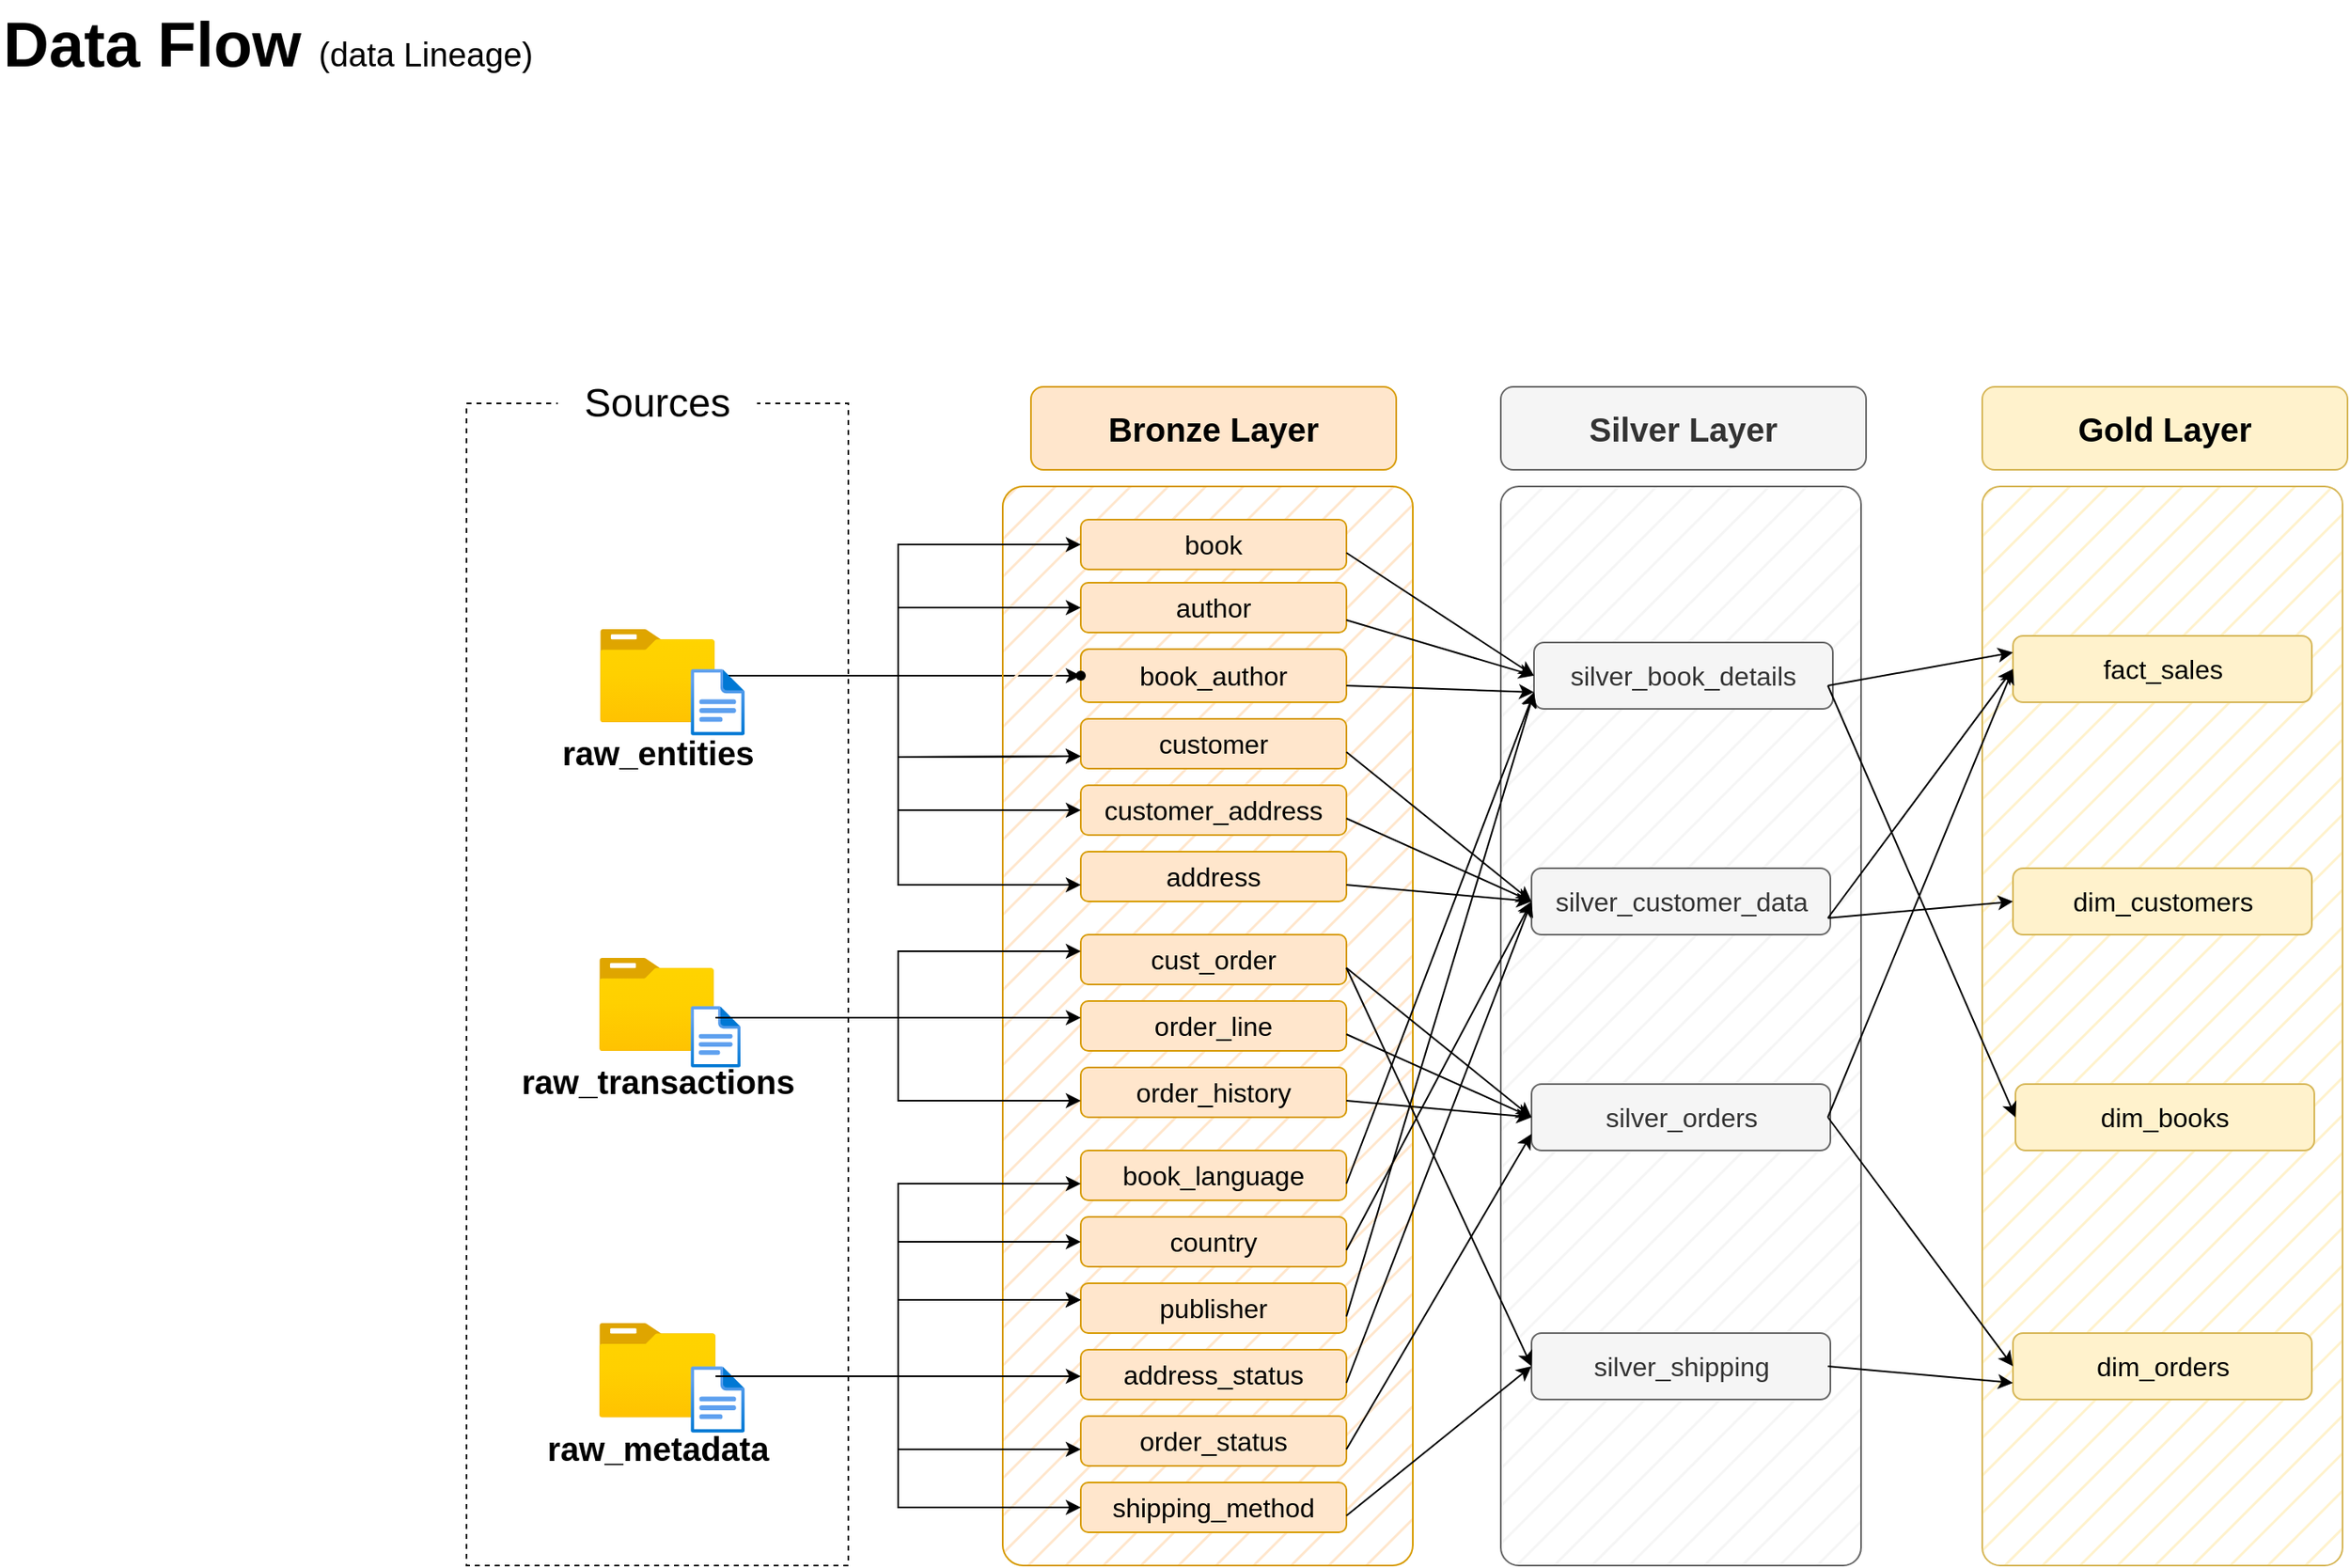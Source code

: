 <mxfile version="26.0.16">
  <diagram name="Data Flow" id="qsl-yLtg4liw6EHXuBID">
    <mxGraphModel dx="1272" dy="969" grid="0" gridSize="10" guides="1" tooltips="1" connect="1" arrows="1" fold="1" page="1" pageScale="1" pageWidth="1920" pageHeight="1200" math="0" shadow="0">
      <root>
        <mxCell id="PmAsDYt7ePFWswJWPdAt-0" />
        <mxCell id="PmAsDYt7ePFWswJWPdAt-1" parent="PmAsDYt7ePFWswJWPdAt-0" />
        <mxCell id="N5Wro9hiEPlnRRx0mENQ-124" value="&lt;font style=&quot;&quot;&gt;&lt;b&gt;Data Flow &lt;/b&gt;&lt;font style=&quot;font-size: 20px;&quot;&gt;(data Lineage)&lt;/font&gt;&lt;br style=&quot;font-size: 38px;&quot;&gt;&lt;/font&gt;" style="text;html=1;strokeColor=none;fillColor=none;align=left;verticalAlign=middle;whiteSpace=wrap;rounded=0;fontSize=38;fontFamily=Helvetica;" parent="PmAsDYt7ePFWswJWPdAt-1" vertex="1">
          <mxGeometry x="69" y="47" width="396" height="54" as="geometry" />
        </mxCell>
        <mxCell id="n8bJTZ1ovyGtcUzWuUE2-2" value="" style="rounded=0;whiteSpace=wrap;html=1;fillColor=none;dashed=1;" parent="PmAsDYt7ePFWswJWPdAt-1" vertex="1">
          <mxGeometry x="350" y="290" width="230" height="700" as="geometry" />
        </mxCell>
        <mxCell id="n8bJTZ1ovyGtcUzWuUE2-3" value="&lt;font style=&quot;font-size: 24px;&quot;&gt;Sources&lt;/font&gt;" style="rounded=1;whiteSpace=wrap;html=1;strokeColor=none;" parent="PmAsDYt7ePFWswJWPdAt-1" vertex="1">
          <mxGeometry x="405" y="270" width="120" height="40" as="geometry" />
        </mxCell>
        <mxCell id="fZkgo8HPJRMQnxJt9-JI-30" value="" style="edgeStyle=orthogonalEdgeStyle;rounded=0;orthogonalLoop=1;jettySize=auto;html=1;" edge="1" parent="PmAsDYt7ePFWswJWPdAt-1" source="4ZKNdrfmacIxx5nxEuMF-0" target="fZkgo8HPJRMQnxJt9-JI-29">
          <mxGeometry relative="1" as="geometry" />
        </mxCell>
        <mxCell id="4ZKNdrfmacIxx5nxEuMF-0" value="&lt;font style=&quot;font-size: 20px;&quot;&gt;&lt;b&gt;raw_entities&lt;/b&gt;&lt;/font&gt;" style="image;aspect=fixed;html=1;points=[];align=center;fontSize=12;image=img/lib/azure2/general/Folder_Blank.svg;" parent="PmAsDYt7ePFWswJWPdAt-1" vertex="1">
          <mxGeometry x="430.5" y="426" width="69" height="56.0" as="geometry" />
        </mxCell>
        <mxCell id="4ZKNdrfmacIxx5nxEuMF-5" value="" style="rounded=1;whiteSpace=wrap;html=1;fillColor=#ffe6cc;strokeColor=#d79b00;fillStyle=hatch;arcSize=5;" parent="PmAsDYt7ePFWswJWPdAt-1" vertex="1">
          <mxGeometry x="673" y="340" width="247" height="650" as="geometry" />
        </mxCell>
        <mxCell id="4ZKNdrfmacIxx5nxEuMF-6" value="Bronze Layer" style="rounded=1;whiteSpace=wrap;html=1;fillColor=#ffe6cc;strokeColor=#d79b00;fontSize=20;fontStyle=1" parent="PmAsDYt7ePFWswJWPdAt-1" vertex="1">
          <mxGeometry x="690" y="280" width="220" height="50" as="geometry" />
        </mxCell>
        <mxCell id="5szykNnx05lKGsdo6Biz-0" value="book" style="rounded=1;whiteSpace=wrap;html=1;fillColor=#ffe6cc;strokeColor=#d79b00;fontSize=16;fontStyle=0" parent="PmAsDYt7ePFWswJWPdAt-1" vertex="1">
          <mxGeometry x="720" y="360" width="160" height="30" as="geometry" />
        </mxCell>
        <mxCell id="D8R9sGTT4eO_Y8YIvJOX-6" value="address" style="rounded=1;whiteSpace=wrap;html=1;fillColor=#ffe6cc;strokeColor=#d79b00;fontSize=16;fontStyle=0" parent="PmAsDYt7ePFWswJWPdAt-1" vertex="1">
          <mxGeometry x="720" y="560" width="160" height="30" as="geometry" />
        </mxCell>
        <mxCell id="D8R9sGTT4eO_Y8YIvJOX-7" value="order_line" style="rounded=1;whiteSpace=wrap;html=1;fillColor=#ffe6cc;strokeColor=#d79b00;fontSize=16;fontStyle=0" parent="PmAsDYt7ePFWswJWPdAt-1" vertex="1">
          <mxGeometry x="720" y="650" width="160" height="30" as="geometry" />
        </mxCell>
        <mxCell id="D8R9sGTT4eO_Y8YIvJOX-8" value="country" style="rounded=1;whiteSpace=wrap;html=1;fillColor=#ffe6cc;strokeColor=#d79b00;fontSize=16;fontStyle=0" parent="PmAsDYt7ePFWswJWPdAt-1" vertex="1">
          <mxGeometry x="720" y="780" width="160" height="30" as="geometry" />
        </mxCell>
        <mxCell id="-fXMBUoAsH7tqhl6yJGk-5" value="" style="rounded=1;whiteSpace=wrap;html=1;fillColor=#f5f5f5;strokeColor=#666666;fillStyle=hatch;arcSize=5;fontColor=#333333;" parent="PmAsDYt7ePFWswJWPdAt-1" vertex="1">
          <mxGeometry x="973" y="340" width="217" height="650" as="geometry" />
        </mxCell>
        <mxCell id="-fXMBUoAsH7tqhl6yJGk-6" value="Silver Layer" style="rounded=1;whiteSpace=wrap;html=1;fillColor=#f5f5f5;strokeColor=#666666;fontSize=20;fontStyle=1;fontColor=#333333;" parent="PmAsDYt7ePFWswJWPdAt-1" vertex="1">
          <mxGeometry x="973" y="280" width="220" height="50" as="geometry" />
        </mxCell>
        <mxCell id="-fXMBUoAsH7tqhl6yJGk-7" value="silver_book_details" style="rounded=1;whiteSpace=wrap;html=1;fillColor=#f5f5f5;strokeColor=#666666;fontSize=16;fontStyle=0;fontColor=#333333;" parent="PmAsDYt7ePFWswJWPdAt-1" vertex="1">
          <mxGeometry x="993" y="434" width="180" height="40" as="geometry" />
        </mxCell>
        <mxCell id="-fXMBUoAsH7tqhl6yJGk-8" value="silver_customer_data" style="rounded=1;whiteSpace=wrap;html=1;fillColor=#f5f5f5;strokeColor=#666666;fontSize=16;fontStyle=0;fontColor=#333333;" parent="PmAsDYt7ePFWswJWPdAt-1" vertex="1">
          <mxGeometry x="991.5" y="570" width="180" height="40" as="geometry" />
        </mxCell>
        <mxCell id="-fXMBUoAsH7tqhl6yJGk-9" value="silver_orders" style="rounded=1;whiteSpace=wrap;html=1;fillColor=#f5f5f5;strokeColor=#666666;fontSize=16;fontStyle=0;fontColor=#333333;" parent="PmAsDYt7ePFWswJWPdAt-1" vertex="1">
          <mxGeometry x="991.5" y="700" width="180" height="40" as="geometry" />
        </mxCell>
        <mxCell id="-fXMBUoAsH7tqhl6yJGk-19" value="" style="rounded=1;whiteSpace=wrap;html=1;fillColor=#fff2cc;strokeColor=#d6b656;fillStyle=hatch;arcSize=5;" parent="PmAsDYt7ePFWswJWPdAt-1" vertex="1">
          <mxGeometry x="1263" y="340" width="217" height="650" as="geometry" />
        </mxCell>
        <mxCell id="-fXMBUoAsH7tqhl6yJGk-20" value="Gold Layer" style="rounded=1;whiteSpace=wrap;html=1;fillColor=#fff2cc;strokeColor=#d6b656;fontSize=20;fontStyle=1;" parent="PmAsDYt7ePFWswJWPdAt-1" vertex="1">
          <mxGeometry x="1263" y="280" width="220" height="50" as="geometry" />
        </mxCell>
        <mxCell id="-fXMBUoAsH7tqhl6yJGk-21" value="fact_sales" style="rounded=1;whiteSpace=wrap;html=1;fillColor=#fff2cc;strokeColor=#d6b656;fontSize=16;fontStyle=0;" parent="PmAsDYt7ePFWswJWPdAt-1" vertex="1">
          <mxGeometry x="1281.5" y="430" width="180" height="40" as="geometry" />
        </mxCell>
        <mxCell id="-fXMBUoAsH7tqhl6yJGk-22" value="dim_customers" style="rounded=1;whiteSpace=wrap;html=1;fillColor=#fff2cc;strokeColor=#d6b656;fontSize=16;fontStyle=0;" parent="PmAsDYt7ePFWswJWPdAt-1" vertex="1">
          <mxGeometry x="1281.5" y="570" width="180" height="40" as="geometry" />
        </mxCell>
        <mxCell id="-fXMBUoAsH7tqhl6yJGk-23" value="dim_books" style="rounded=1;whiteSpace=wrap;html=1;fillColor=#fff2cc;strokeColor=#d6b656;fontSize=16;fontStyle=0;" parent="PmAsDYt7ePFWswJWPdAt-1" vertex="1">
          <mxGeometry x="1283" y="700" width="180" height="40" as="geometry" />
        </mxCell>
        <mxCell id="hYor6iIa-aKugMJ0ksJW-2" value="" style="image;aspect=fixed;html=1;points=[];align=center;fontSize=12;image=img/lib/azure2/general/File.svg;" parent="PmAsDYt7ePFWswJWPdAt-1" vertex="1">
          <mxGeometry x="485.08" y="450" width="32.46" height="40" as="geometry" />
        </mxCell>
        <mxCell id="fZkgo8HPJRMQnxJt9-JI-2" value="cust_order" style="rounded=1;whiteSpace=wrap;html=1;fillColor=#ffe6cc;strokeColor=#d79b00;fontSize=16;fontStyle=0" vertex="1" parent="PmAsDYt7ePFWswJWPdAt-1">
          <mxGeometry x="720" y="610" width="160" height="30" as="geometry" />
        </mxCell>
        <mxCell id="fZkgo8HPJRMQnxJt9-JI-3" style="edgeStyle=orthogonalEdgeStyle;rounded=0;orthogonalLoop=1;jettySize=auto;html=1;exitX=0.5;exitY=1;exitDx=0;exitDy=0;" edge="1" parent="PmAsDYt7ePFWswJWPdAt-1">
          <mxGeometry relative="1" as="geometry">
            <mxPoint x="780.5" y="468" as="sourcePoint" />
            <mxPoint x="780.5" y="468" as="targetPoint" />
          </mxGeometry>
        </mxCell>
        <mxCell id="fZkgo8HPJRMQnxJt9-JI-4" value="author" style="rounded=1;whiteSpace=wrap;html=1;fillColor=#ffe6cc;strokeColor=#d79b00;fontSize=16;fontStyle=0" vertex="1" parent="PmAsDYt7ePFWswJWPdAt-1">
          <mxGeometry x="720" y="398" width="160" height="30" as="geometry" />
        </mxCell>
        <mxCell id="fZkgo8HPJRMQnxJt9-JI-5" value="book_author" style="rounded=1;whiteSpace=wrap;html=1;fillColor=#ffe6cc;strokeColor=#d79b00;fontSize=16;fontStyle=0" vertex="1" parent="PmAsDYt7ePFWswJWPdAt-1">
          <mxGeometry x="720" y="438" width="160" height="32" as="geometry" />
        </mxCell>
        <mxCell id="fZkgo8HPJRMQnxJt9-JI-6" value="customer" style="rounded=1;whiteSpace=wrap;html=1;fillColor=#ffe6cc;strokeColor=#d79b00;fontSize=16;fontStyle=0" vertex="1" parent="PmAsDYt7ePFWswJWPdAt-1">
          <mxGeometry x="720" y="480" width="160" height="30" as="geometry" />
        </mxCell>
        <mxCell id="fZkgo8HPJRMQnxJt9-JI-8" value="customer_address" style="rounded=1;whiteSpace=wrap;html=1;fillColor=#ffe6cc;strokeColor=#d79b00;fontSize=16;fontStyle=0" vertex="1" parent="PmAsDYt7ePFWswJWPdAt-1">
          <mxGeometry x="720" y="520" width="160" height="30" as="geometry" />
        </mxCell>
        <mxCell id="fZkgo8HPJRMQnxJt9-JI-9" value="order_history" style="rounded=1;whiteSpace=wrap;html=1;fillColor=#ffe6cc;strokeColor=#d79b00;fontSize=16;fontStyle=0" vertex="1" parent="PmAsDYt7ePFWswJWPdAt-1">
          <mxGeometry x="720" y="690" width="160" height="30" as="geometry" />
        </mxCell>
        <mxCell id="fZkgo8HPJRMQnxJt9-JI-10" value="book_language" style="rounded=1;whiteSpace=wrap;html=1;fillColor=#ffe6cc;strokeColor=#d79b00;fontSize=16;fontStyle=0" vertex="1" parent="PmAsDYt7ePFWswJWPdAt-1">
          <mxGeometry x="720" y="740" width="160" height="30" as="geometry" />
        </mxCell>
        <mxCell id="fZkgo8HPJRMQnxJt9-JI-12" value="publisher" style="rounded=1;whiteSpace=wrap;html=1;fillColor=#ffe6cc;strokeColor=#d79b00;fontSize=16;fontStyle=0" vertex="1" parent="PmAsDYt7ePFWswJWPdAt-1">
          <mxGeometry x="720" y="820" width="160" height="30" as="geometry" />
        </mxCell>
        <mxCell id="fZkgo8HPJRMQnxJt9-JI-13" value="address_status" style="rounded=1;whiteSpace=wrap;html=1;fillColor=#ffe6cc;strokeColor=#d79b00;fontSize=16;fontStyle=0" vertex="1" parent="PmAsDYt7ePFWswJWPdAt-1">
          <mxGeometry x="720" y="860" width="160" height="30" as="geometry" />
        </mxCell>
        <mxCell id="fZkgo8HPJRMQnxJt9-JI-14" value="order_status" style="rounded=1;whiteSpace=wrap;html=1;fillColor=#ffe6cc;strokeColor=#d79b00;fontSize=16;fontStyle=0" vertex="1" parent="PmAsDYt7ePFWswJWPdAt-1">
          <mxGeometry x="720" y="900" width="160" height="30" as="geometry" />
        </mxCell>
        <mxCell id="fZkgo8HPJRMQnxJt9-JI-15" value="shipping_method" style="rounded=1;whiteSpace=wrap;html=1;fillColor=#ffe6cc;strokeColor=#d79b00;fontSize=16;fontStyle=0" vertex="1" parent="PmAsDYt7ePFWswJWPdAt-1">
          <mxGeometry x="720" y="940" width="160" height="30" as="geometry" />
        </mxCell>
        <mxCell id="fZkgo8HPJRMQnxJt9-JI-21" value="&lt;font style=&quot;font-size: 20px;&quot;&gt;&lt;b&gt;raw_transactions&lt;/b&gt;&lt;/font&gt;" style="image;aspect=fixed;html=1;points=[];align=center;fontSize=12;image=img/lib/azure2/general/Folder_Blank.svg;" vertex="1" parent="PmAsDYt7ePFWswJWPdAt-1">
          <mxGeometry x="430" y="624" width="69" height="56.0" as="geometry" />
        </mxCell>
        <mxCell id="fZkgo8HPJRMQnxJt9-JI-22" value="" style="image;aspect=fixed;html=1;points=[];align=center;fontSize=12;image=img/lib/azure2/general/File.svg;" vertex="1" parent="PmAsDYt7ePFWswJWPdAt-1">
          <mxGeometry x="485.08" y="653.03" width="30" height="36.97" as="geometry" />
        </mxCell>
        <mxCell id="fZkgo8HPJRMQnxJt9-JI-23" value="&lt;font style=&quot;font-size: 20px;&quot;&gt;&lt;b&gt;raw_metadata&lt;/b&gt;&lt;/font&gt;" style="image;aspect=fixed;html=1;points=[];align=center;fontSize=12;image=img/lib/azure2/general/Folder_Blank.svg;" vertex="1" parent="PmAsDYt7ePFWswJWPdAt-1">
          <mxGeometry x="430" y="844" width="70" height="56.81" as="geometry" />
        </mxCell>
        <mxCell id="fZkgo8HPJRMQnxJt9-JI-24" value="" style="image;aspect=fixed;html=1;points=[];align=center;fontSize=12;image=img/lib/azure2/general/File.svg;" vertex="1" parent="PmAsDYt7ePFWswJWPdAt-1">
          <mxGeometry x="485.08" y="870" width="32.46" height="40" as="geometry" />
        </mxCell>
        <mxCell id="fZkgo8HPJRMQnxJt9-JI-29" value="" style="shape=waypoint;sketch=0;size=6;pointerEvents=1;points=[];fillColor=default;resizable=0;rotatable=0;perimeter=centerPerimeter;snapToPoint=1;verticalAlign=top;labelBackgroundColor=default;" vertex="1" parent="PmAsDYt7ePFWswJWPdAt-1">
          <mxGeometry x="710" y="444" width="20" height="20" as="geometry" />
        </mxCell>
        <mxCell id="fZkgo8HPJRMQnxJt9-JI-50" value="" style="endArrow=classic;startArrow=classic;html=1;rounded=0;entryX=0;entryY=0.5;entryDx=0;entryDy=0;exitX=0;exitY=0.5;exitDx=0;exitDy=0;" edge="1" parent="PmAsDYt7ePFWswJWPdAt-1" source="fZkgo8HPJRMQnxJt9-JI-8" target="5szykNnx05lKGsdo6Biz-0">
          <mxGeometry width="50" height="50" relative="1" as="geometry">
            <mxPoint x="620" y="470" as="sourcePoint" />
            <mxPoint x="670" y="420" as="targetPoint" />
            <Array as="points">
              <mxPoint x="610" y="535" />
              <mxPoint x="610" y="375" />
            </Array>
          </mxGeometry>
        </mxCell>
        <mxCell id="fZkgo8HPJRMQnxJt9-JI-52" value="" style="endArrow=classic;startArrow=classic;html=1;rounded=0;entryX=0;entryY=0.5;entryDx=0;entryDy=0;exitX=0;exitY=0.75;exitDx=0;exitDy=0;" edge="1" parent="PmAsDYt7ePFWswJWPdAt-1" source="fZkgo8HPJRMQnxJt9-JI-6" target="fZkgo8HPJRMQnxJt9-JI-4">
          <mxGeometry width="50" height="50" relative="1" as="geometry">
            <mxPoint x="620" y="490" as="sourcePoint" />
            <mxPoint x="670" y="440" as="targetPoint" />
            <Array as="points">
              <mxPoint x="610" y="503" />
              <mxPoint x="610" y="413" />
            </Array>
          </mxGeometry>
        </mxCell>
        <mxCell id="fZkgo8HPJRMQnxJt9-JI-54" value="" style="endArrow=classic;startArrow=classic;html=1;rounded=0;entryX=0;entryY=0.5;entryDx=0;entryDy=0;exitX=0;exitY=0.75;exitDx=0;exitDy=0;" edge="1" parent="PmAsDYt7ePFWswJWPdAt-1">
          <mxGeometry width="50" height="50" relative="1" as="geometry">
            <mxPoint x="720" y="710" as="sourcePoint" />
            <mxPoint x="720" y="620" as="targetPoint" />
            <Array as="points">
              <mxPoint x="610" y="710" />
              <mxPoint x="610" y="670" />
              <mxPoint x="610" y="620" />
            </Array>
          </mxGeometry>
        </mxCell>
        <mxCell id="fZkgo8HPJRMQnxJt9-JI-58" value="" style="edgeStyle=orthogonalEdgeStyle;rounded=0;orthogonalLoop=1;jettySize=auto;html=1;" edge="1" parent="PmAsDYt7ePFWswJWPdAt-1">
          <mxGeometry relative="1" as="geometry">
            <mxPoint x="500" y="660" as="sourcePoint" />
            <mxPoint x="720" y="660" as="targetPoint" />
          </mxGeometry>
        </mxCell>
        <mxCell id="fZkgo8HPJRMQnxJt9-JI-61" value="" style="endArrow=classic;startArrow=classic;html=1;rounded=0;entryX=0;entryY=0.5;entryDx=0;entryDy=0;exitX=0;exitY=0.5;exitDx=0;exitDy=0;" edge="1" parent="PmAsDYt7ePFWswJWPdAt-1">
          <mxGeometry width="50" height="50" relative="1" as="geometry">
            <mxPoint x="720" y="955" as="sourcePoint" />
            <mxPoint x="720" y="795" as="targetPoint" />
            <Array as="points">
              <mxPoint x="610" y="955" />
              <mxPoint x="610" y="795" />
            </Array>
          </mxGeometry>
        </mxCell>
        <mxCell id="fZkgo8HPJRMQnxJt9-JI-62" value="" style="endArrow=classic;startArrow=classic;html=1;rounded=0;entryX=0;entryY=0.5;entryDx=0;entryDy=0;exitX=0;exitY=0.75;exitDx=0;exitDy=0;" edge="1" parent="PmAsDYt7ePFWswJWPdAt-1">
          <mxGeometry width="50" height="50" relative="1" as="geometry">
            <mxPoint x="720" y="920" as="sourcePoint" />
            <mxPoint x="720" y="830" as="targetPoint" />
            <Array as="points">
              <mxPoint x="610" y="920" />
              <mxPoint x="610" y="830" />
            </Array>
          </mxGeometry>
        </mxCell>
        <mxCell id="fZkgo8HPJRMQnxJt9-JI-63" value="" style="edgeStyle=orthogonalEdgeStyle;rounded=0;orthogonalLoop=1;jettySize=auto;html=1;" edge="1" parent="PmAsDYt7ePFWswJWPdAt-1">
          <mxGeometry relative="1" as="geometry">
            <mxPoint x="500" y="876" as="sourcePoint" />
            <mxPoint x="720" y="876" as="targetPoint" />
          </mxGeometry>
        </mxCell>
        <mxCell id="fZkgo8HPJRMQnxJt9-JI-66" value="" style="endArrow=classic;startArrow=classic;html=1;rounded=0;exitX=0;exitY=0.75;exitDx=0;exitDy=0;entryX=0;entryY=0.75;entryDx=0;entryDy=0;" edge="1" parent="PmAsDYt7ePFWswJWPdAt-1" target="fZkgo8HPJRMQnxJt9-JI-6">
          <mxGeometry width="50" height="50" relative="1" as="geometry">
            <mxPoint x="720" y="580" as="sourcePoint" />
            <mxPoint x="720" y="500" as="targetPoint" />
            <Array as="points">
              <mxPoint x="610" y="580" />
              <mxPoint x="610" y="503" />
            </Array>
          </mxGeometry>
        </mxCell>
        <mxCell id="fZkgo8HPJRMQnxJt9-JI-67" value="" style="endArrow=classic;startArrow=classic;html=1;rounded=0;entryX=0;entryY=0.5;entryDx=0;entryDy=0;" edge="1" parent="PmAsDYt7ePFWswJWPdAt-1">
          <mxGeometry width="50" height="50" relative="1" as="geometry">
            <mxPoint x="720" y="830" as="sourcePoint" />
            <mxPoint x="720" y="760" as="targetPoint" />
            <Array as="points">
              <mxPoint x="610" y="830" />
              <mxPoint x="610" y="800" />
              <mxPoint x="610" y="760" />
            </Array>
          </mxGeometry>
        </mxCell>
        <mxCell id="fZkgo8HPJRMQnxJt9-JI-68" value="" style="endArrow=classic;html=1;rounded=0;entryX=0;entryY=0.5;entryDx=0;entryDy=0;" edge="1" parent="PmAsDYt7ePFWswJWPdAt-1" target="-fXMBUoAsH7tqhl6yJGk-7">
          <mxGeometry width="50" height="50" relative="1" as="geometry">
            <mxPoint x="880" y="380" as="sourcePoint" />
            <mxPoint x="930" y="330" as="targetPoint" />
          </mxGeometry>
        </mxCell>
        <mxCell id="fZkgo8HPJRMQnxJt9-JI-69" value="" style="endArrow=classic;html=1;rounded=0;entryX=0;entryY=0.75;entryDx=0;entryDy=0;" edge="1" parent="PmAsDYt7ePFWswJWPdAt-1" target="-fXMBUoAsH7tqhl6yJGk-7">
          <mxGeometry width="50" height="50" relative="1" as="geometry">
            <mxPoint x="880" y="460" as="sourcePoint" />
            <mxPoint x="980" y="520" as="targetPoint" />
          </mxGeometry>
        </mxCell>
        <mxCell id="fZkgo8HPJRMQnxJt9-JI-72" value="" style="endArrow=classic;html=1;rounded=0;exitX=1;exitY=0.75;exitDx=0;exitDy=0;entryX=0;entryY=0.5;entryDx=0;entryDy=0;" edge="1" parent="PmAsDYt7ePFWswJWPdAt-1" source="fZkgo8HPJRMQnxJt9-JI-4" target="-fXMBUoAsH7tqhl6yJGk-7">
          <mxGeometry width="50" height="50" relative="1" as="geometry">
            <mxPoint x="940" y="650" as="sourcePoint" />
            <mxPoint x="990" y="520" as="targetPoint" />
          </mxGeometry>
        </mxCell>
        <mxCell id="fZkgo8HPJRMQnxJt9-JI-73" value="" style="endArrow=classic;html=1;rounded=0;entryX=0;entryY=0.75;entryDx=0;entryDy=0;" edge="1" parent="PmAsDYt7ePFWswJWPdAt-1" target="-fXMBUoAsH7tqhl6yJGk-7">
          <mxGeometry width="50" height="50" relative="1" as="geometry">
            <mxPoint x="880" y="760" as="sourcePoint" />
            <mxPoint x="930" y="710" as="targetPoint" />
          </mxGeometry>
        </mxCell>
        <mxCell id="fZkgo8HPJRMQnxJt9-JI-74" value="" style="endArrow=classic;html=1;rounded=0;entryX=0;entryY=0.75;entryDx=0;entryDy=0;" edge="1" parent="PmAsDYt7ePFWswJWPdAt-1" target="-fXMBUoAsH7tqhl6yJGk-7">
          <mxGeometry width="50" height="50" relative="1" as="geometry">
            <mxPoint x="880" y="840" as="sourcePoint" />
            <mxPoint x="930" y="790" as="targetPoint" />
          </mxGeometry>
        </mxCell>
        <mxCell id="fZkgo8HPJRMQnxJt9-JI-75" value="" style="endArrow=classic;html=1;rounded=0;entryX=0;entryY=0.5;entryDx=0;entryDy=0;" edge="1" parent="PmAsDYt7ePFWswJWPdAt-1" target="-fXMBUoAsH7tqhl6yJGk-8">
          <mxGeometry width="50" height="50" relative="1" as="geometry">
            <mxPoint x="880" y="500" as="sourcePoint" />
            <mxPoint x="930" y="450" as="targetPoint" />
          </mxGeometry>
        </mxCell>
        <mxCell id="fZkgo8HPJRMQnxJt9-JI-76" value="" style="endArrow=classic;html=1;rounded=0;entryX=0;entryY=0.5;entryDx=0;entryDy=0;" edge="1" parent="PmAsDYt7ePFWswJWPdAt-1" target="-fXMBUoAsH7tqhl6yJGk-8">
          <mxGeometry width="50" height="50" relative="1" as="geometry">
            <mxPoint x="880" y="540" as="sourcePoint" />
            <mxPoint x="990" y="660" as="targetPoint" />
          </mxGeometry>
        </mxCell>
        <mxCell id="fZkgo8HPJRMQnxJt9-JI-77" value="" style="endArrow=classic;html=1;rounded=0;entryX=0;entryY=0.5;entryDx=0;entryDy=0;" edge="1" parent="PmAsDYt7ePFWswJWPdAt-1" target="-fXMBUoAsH7tqhl6yJGk-8">
          <mxGeometry width="50" height="50" relative="1" as="geometry">
            <mxPoint x="880" y="580" as="sourcePoint" />
            <mxPoint x="990" y="660" as="targetPoint" />
          </mxGeometry>
        </mxCell>
        <mxCell id="fZkgo8HPJRMQnxJt9-JI-78" value="" style="endArrow=classic;html=1;rounded=0;entryX=0;entryY=0.5;entryDx=0;entryDy=0;" edge="1" parent="PmAsDYt7ePFWswJWPdAt-1" target="-fXMBUoAsH7tqhl6yJGk-8">
          <mxGeometry width="50" height="50" relative="1" as="geometry">
            <mxPoint x="880" y="800" as="sourcePoint" />
            <mxPoint x="930" y="750" as="targetPoint" />
          </mxGeometry>
        </mxCell>
        <mxCell id="fZkgo8HPJRMQnxJt9-JI-79" value="" style="endArrow=classic;html=1;rounded=0;entryX=0;entryY=0.5;entryDx=0;entryDy=0;" edge="1" parent="PmAsDYt7ePFWswJWPdAt-1" target="-fXMBUoAsH7tqhl6yJGk-8">
          <mxGeometry width="50" height="50" relative="1" as="geometry">
            <mxPoint x="880" y="880" as="sourcePoint" />
            <mxPoint x="990" y="670" as="targetPoint" />
          </mxGeometry>
        </mxCell>
        <mxCell id="fZkgo8HPJRMQnxJt9-JI-80" value="" style="endArrow=classic;html=1;rounded=0;entryX=0;entryY=0.5;entryDx=0;entryDy=0;" edge="1" parent="PmAsDYt7ePFWswJWPdAt-1" target="-fXMBUoAsH7tqhl6yJGk-9">
          <mxGeometry width="50" height="50" relative="1" as="geometry">
            <mxPoint x="880" y="630" as="sourcePoint" />
            <mxPoint x="930" y="580" as="targetPoint" />
          </mxGeometry>
        </mxCell>
        <mxCell id="fZkgo8HPJRMQnxJt9-JI-81" value="" style="endArrow=classic;html=1;rounded=0;entryX=0;entryY=0.5;entryDx=0;entryDy=0;" edge="1" parent="PmAsDYt7ePFWswJWPdAt-1" target="-fXMBUoAsH7tqhl6yJGk-9">
          <mxGeometry width="50" height="50" relative="1" as="geometry">
            <mxPoint x="880" y="670" as="sourcePoint" />
            <mxPoint x="930" y="620" as="targetPoint" />
          </mxGeometry>
        </mxCell>
        <mxCell id="fZkgo8HPJRMQnxJt9-JI-82" value="" style="endArrow=classic;html=1;rounded=0;entryX=0;entryY=0.5;entryDx=0;entryDy=0;" edge="1" parent="PmAsDYt7ePFWswJWPdAt-1" target="-fXMBUoAsH7tqhl6yJGk-9">
          <mxGeometry width="50" height="50" relative="1" as="geometry">
            <mxPoint x="880" y="710" as="sourcePoint" />
            <mxPoint x="930" y="660" as="targetPoint" />
          </mxGeometry>
        </mxCell>
        <mxCell id="fZkgo8HPJRMQnxJt9-JI-83" value="" style="endArrow=classic;html=1;rounded=0;entryX=0;entryY=0.75;entryDx=0;entryDy=0;" edge="1" parent="PmAsDYt7ePFWswJWPdAt-1" target="-fXMBUoAsH7tqhl6yJGk-9">
          <mxGeometry width="50" height="50" relative="1" as="geometry">
            <mxPoint x="880" y="920" as="sourcePoint" />
            <mxPoint x="930" y="870" as="targetPoint" />
          </mxGeometry>
        </mxCell>
        <mxCell id="fZkgo8HPJRMQnxJt9-JI-84" value="silver_shipping" style="rounded=1;whiteSpace=wrap;html=1;fillColor=#f5f5f5;strokeColor=#666666;fontSize=16;fontStyle=0;fontColor=#333333;" vertex="1" parent="PmAsDYt7ePFWswJWPdAt-1">
          <mxGeometry x="991.5" y="850" width="180" height="40" as="geometry" />
        </mxCell>
        <mxCell id="fZkgo8HPJRMQnxJt9-JI-86" value="" style="endArrow=classic;html=1;rounded=0;entryX=0;entryY=0.5;entryDx=0;entryDy=0;" edge="1" parent="PmAsDYt7ePFWswJWPdAt-1" target="fZkgo8HPJRMQnxJt9-JI-84">
          <mxGeometry width="50" height="50" relative="1" as="geometry">
            <mxPoint x="880" y="630" as="sourcePoint" />
            <mxPoint x="930" y="580" as="targetPoint" />
          </mxGeometry>
        </mxCell>
        <mxCell id="fZkgo8HPJRMQnxJt9-JI-87" value="" style="endArrow=classic;html=1;rounded=0;entryX=0;entryY=0.5;entryDx=0;entryDy=0;" edge="1" parent="PmAsDYt7ePFWswJWPdAt-1" target="fZkgo8HPJRMQnxJt9-JI-84">
          <mxGeometry width="50" height="50" relative="1" as="geometry">
            <mxPoint x="880" y="960" as="sourcePoint" />
            <mxPoint x="930" y="910" as="targetPoint" />
          </mxGeometry>
        </mxCell>
        <mxCell id="fZkgo8HPJRMQnxJt9-JI-88" value="" style="endArrow=classic;html=1;rounded=0;entryX=0;entryY=0.5;entryDx=0;entryDy=0;" edge="1" parent="PmAsDYt7ePFWswJWPdAt-1" target="-fXMBUoAsH7tqhl6yJGk-21">
          <mxGeometry width="50" height="50" relative="1" as="geometry">
            <mxPoint x="1170" y="720" as="sourcePoint" />
            <mxPoint x="1220" y="670" as="targetPoint" />
          </mxGeometry>
        </mxCell>
        <mxCell id="fZkgo8HPJRMQnxJt9-JI-89" value="" style="endArrow=classic;html=1;rounded=0;entryX=0;entryY=0.25;entryDx=0;entryDy=0;" edge="1" parent="PmAsDYt7ePFWswJWPdAt-1" target="-fXMBUoAsH7tqhl6yJGk-21">
          <mxGeometry width="50" height="50" relative="1" as="geometry">
            <mxPoint x="1170" y="460" as="sourcePoint" />
            <mxPoint x="1220" y="410" as="targetPoint" />
          </mxGeometry>
        </mxCell>
        <mxCell id="fZkgo8HPJRMQnxJt9-JI-90" value="" style="endArrow=classic;html=1;rounded=0;entryX=0;entryY=0.5;entryDx=0;entryDy=0;" edge="1" parent="PmAsDYt7ePFWswJWPdAt-1" target="-fXMBUoAsH7tqhl6yJGk-21">
          <mxGeometry width="50" height="50" relative="1" as="geometry">
            <mxPoint x="1170" y="600" as="sourcePoint" />
            <mxPoint x="1220" y="550" as="targetPoint" />
          </mxGeometry>
        </mxCell>
        <mxCell id="fZkgo8HPJRMQnxJt9-JI-91" value="" style="endArrow=classic;html=1;rounded=0;entryX=0;entryY=0.5;entryDx=0;entryDy=0;" edge="1" parent="PmAsDYt7ePFWswJWPdAt-1" target="-fXMBUoAsH7tqhl6yJGk-22">
          <mxGeometry width="50" height="50" relative="1" as="geometry">
            <mxPoint x="1170" y="600" as="sourcePoint" />
            <mxPoint x="1220" y="550" as="targetPoint" />
          </mxGeometry>
        </mxCell>
        <mxCell id="fZkgo8HPJRMQnxJt9-JI-92" value="" style="endArrow=classic;html=1;rounded=0;entryX=0;entryY=0.5;entryDx=0;entryDy=0;" edge="1" parent="PmAsDYt7ePFWswJWPdAt-1" target="-fXMBUoAsH7tqhl6yJGk-23">
          <mxGeometry width="50" height="50" relative="1" as="geometry">
            <mxPoint x="1170" y="460" as="sourcePoint" />
            <mxPoint x="1220" y="410" as="targetPoint" />
          </mxGeometry>
        </mxCell>
        <mxCell id="fZkgo8HPJRMQnxJt9-JI-93" value="dim_orders" style="rounded=1;whiteSpace=wrap;html=1;fillColor=#fff2cc;strokeColor=#d6b656;fontSize=16;fontStyle=0;" vertex="1" parent="PmAsDYt7ePFWswJWPdAt-1">
          <mxGeometry x="1281.5" y="850" width="180" height="40" as="geometry" />
        </mxCell>
        <mxCell id="fZkgo8HPJRMQnxJt9-JI-94" value="" style="endArrow=classic;html=1;rounded=0;entryX=0;entryY=0.5;entryDx=0;entryDy=0;" edge="1" parent="PmAsDYt7ePFWswJWPdAt-1" target="fZkgo8HPJRMQnxJt9-JI-93">
          <mxGeometry width="50" height="50" relative="1" as="geometry">
            <mxPoint x="1170" y="720" as="sourcePoint" />
            <mxPoint x="1220" y="670" as="targetPoint" />
          </mxGeometry>
        </mxCell>
        <mxCell id="fZkgo8HPJRMQnxJt9-JI-95" value="" style="endArrow=classic;html=1;rounded=0;entryX=0;entryY=0.75;entryDx=0;entryDy=0;" edge="1" parent="PmAsDYt7ePFWswJWPdAt-1" target="fZkgo8HPJRMQnxJt9-JI-93">
          <mxGeometry width="50" height="50" relative="1" as="geometry">
            <mxPoint x="1170" y="870" as="sourcePoint" />
            <mxPoint x="1220" y="820" as="targetPoint" />
          </mxGeometry>
        </mxCell>
      </root>
    </mxGraphModel>
  </diagram>
</mxfile>
